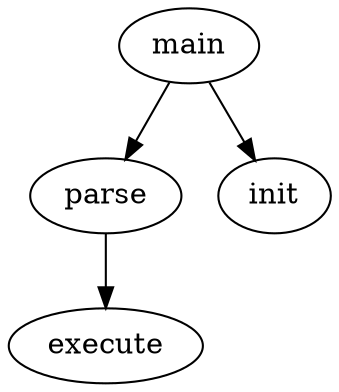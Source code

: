 #!/usr/bin/env dot
# example:
#   $ dot -Tpng -o example.png example.dot

digraph G {
  main -> parse -> execute;
  main -> init;
}
